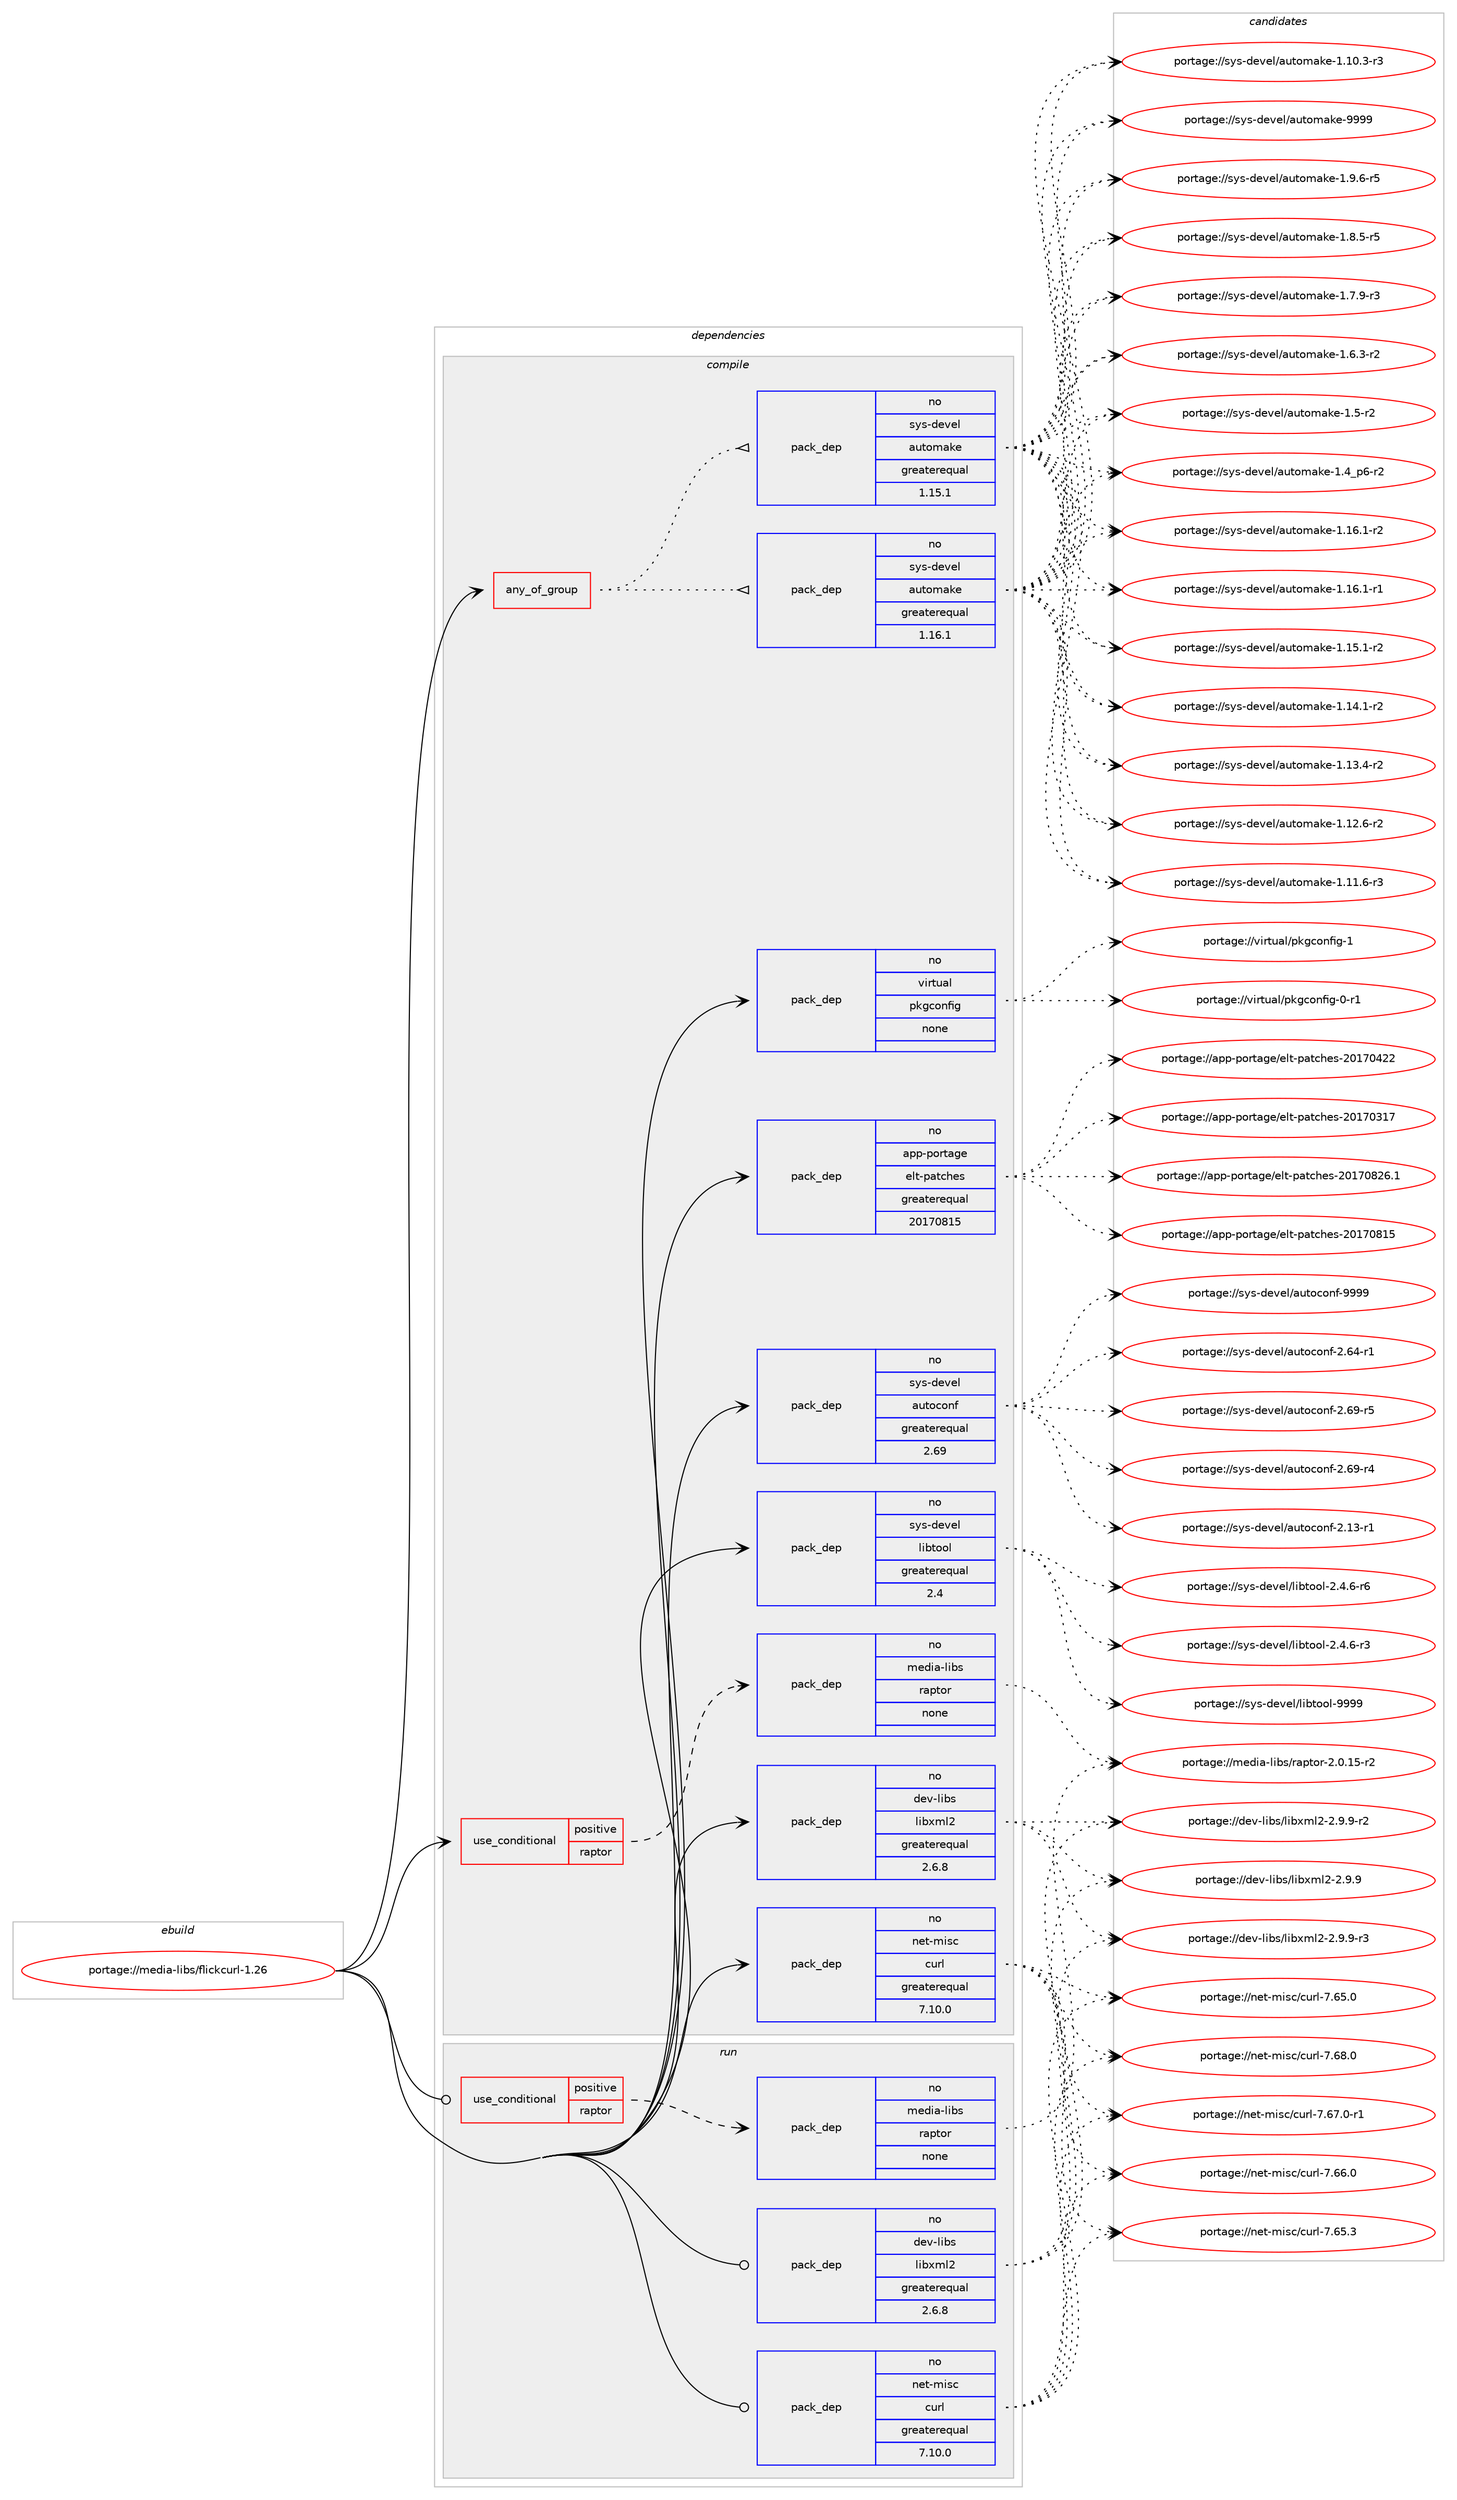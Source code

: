 digraph prolog {

# *************
# Graph options
# *************

newrank=true;
concentrate=true;
compound=true;
graph [rankdir=LR,fontname=Helvetica,fontsize=10,ranksep=1.5];#, ranksep=2.5, nodesep=0.2];
edge  [arrowhead=vee];
node  [fontname=Helvetica,fontsize=10];

# **********
# The ebuild
# **********

subgraph cluster_leftcol {
color=gray;
label=<<i>ebuild</i>>;
id [label="portage://media-libs/flickcurl-1.26", color=red, width=4, href="../media-libs/flickcurl-1.26.svg"];
}

# ****************
# The dependencies
# ****************

subgraph cluster_midcol {
color=gray;
label=<<i>dependencies</i>>;
subgraph cluster_compile {
fillcolor="#eeeeee";
style=filled;
label=<<i>compile</i>>;
subgraph any3172 {
dependency215051 [label=<<TABLE BORDER="0" CELLBORDER="1" CELLSPACING="0" CELLPADDING="4"><TR><TD CELLPADDING="10">any_of_group</TD></TR></TABLE>>, shape=none, color=red];subgraph pack162356 {
dependency215052 [label=<<TABLE BORDER="0" CELLBORDER="1" CELLSPACING="0" CELLPADDING="4" WIDTH="220"><TR><TD ROWSPAN="6" CELLPADDING="30">pack_dep</TD></TR><TR><TD WIDTH="110">no</TD></TR><TR><TD>sys-devel</TD></TR><TR><TD>automake</TD></TR><TR><TD>greaterequal</TD></TR><TR><TD>1.16.1</TD></TR></TABLE>>, shape=none, color=blue];
}
dependency215051:e -> dependency215052:w [weight=20,style="dotted",arrowhead="oinv"];
subgraph pack162357 {
dependency215053 [label=<<TABLE BORDER="0" CELLBORDER="1" CELLSPACING="0" CELLPADDING="4" WIDTH="220"><TR><TD ROWSPAN="6" CELLPADDING="30">pack_dep</TD></TR><TR><TD WIDTH="110">no</TD></TR><TR><TD>sys-devel</TD></TR><TR><TD>automake</TD></TR><TR><TD>greaterequal</TD></TR><TR><TD>1.15.1</TD></TR></TABLE>>, shape=none, color=blue];
}
dependency215051:e -> dependency215053:w [weight=20,style="dotted",arrowhead="oinv"];
}
id:e -> dependency215051:w [weight=20,style="solid",arrowhead="vee"];
subgraph cond49355 {
dependency215054 [label=<<TABLE BORDER="0" CELLBORDER="1" CELLSPACING="0" CELLPADDING="4"><TR><TD ROWSPAN="3" CELLPADDING="10">use_conditional</TD></TR><TR><TD>positive</TD></TR><TR><TD>raptor</TD></TR></TABLE>>, shape=none, color=red];
subgraph pack162358 {
dependency215055 [label=<<TABLE BORDER="0" CELLBORDER="1" CELLSPACING="0" CELLPADDING="4" WIDTH="220"><TR><TD ROWSPAN="6" CELLPADDING="30">pack_dep</TD></TR><TR><TD WIDTH="110">no</TD></TR><TR><TD>media-libs</TD></TR><TR><TD>raptor</TD></TR><TR><TD>none</TD></TR><TR><TD></TD></TR></TABLE>>, shape=none, color=blue];
}
dependency215054:e -> dependency215055:w [weight=20,style="dashed",arrowhead="vee"];
}
id:e -> dependency215054:w [weight=20,style="solid",arrowhead="vee"];
subgraph pack162359 {
dependency215056 [label=<<TABLE BORDER="0" CELLBORDER="1" CELLSPACING="0" CELLPADDING="4" WIDTH="220"><TR><TD ROWSPAN="6" CELLPADDING="30">pack_dep</TD></TR><TR><TD WIDTH="110">no</TD></TR><TR><TD>app-portage</TD></TR><TR><TD>elt-patches</TD></TR><TR><TD>greaterequal</TD></TR><TR><TD>20170815</TD></TR></TABLE>>, shape=none, color=blue];
}
id:e -> dependency215056:w [weight=20,style="solid",arrowhead="vee"];
subgraph pack162360 {
dependency215057 [label=<<TABLE BORDER="0" CELLBORDER="1" CELLSPACING="0" CELLPADDING="4" WIDTH="220"><TR><TD ROWSPAN="6" CELLPADDING="30">pack_dep</TD></TR><TR><TD WIDTH="110">no</TD></TR><TR><TD>dev-libs</TD></TR><TR><TD>libxml2</TD></TR><TR><TD>greaterequal</TD></TR><TR><TD>2.6.8</TD></TR></TABLE>>, shape=none, color=blue];
}
id:e -> dependency215057:w [weight=20,style="solid",arrowhead="vee"];
subgraph pack162361 {
dependency215058 [label=<<TABLE BORDER="0" CELLBORDER="1" CELLSPACING="0" CELLPADDING="4" WIDTH="220"><TR><TD ROWSPAN="6" CELLPADDING="30">pack_dep</TD></TR><TR><TD WIDTH="110">no</TD></TR><TR><TD>net-misc</TD></TR><TR><TD>curl</TD></TR><TR><TD>greaterequal</TD></TR><TR><TD>7.10.0</TD></TR></TABLE>>, shape=none, color=blue];
}
id:e -> dependency215058:w [weight=20,style="solid",arrowhead="vee"];
subgraph pack162362 {
dependency215059 [label=<<TABLE BORDER="0" CELLBORDER="1" CELLSPACING="0" CELLPADDING="4" WIDTH="220"><TR><TD ROWSPAN="6" CELLPADDING="30">pack_dep</TD></TR><TR><TD WIDTH="110">no</TD></TR><TR><TD>sys-devel</TD></TR><TR><TD>autoconf</TD></TR><TR><TD>greaterequal</TD></TR><TR><TD>2.69</TD></TR></TABLE>>, shape=none, color=blue];
}
id:e -> dependency215059:w [weight=20,style="solid",arrowhead="vee"];
subgraph pack162363 {
dependency215060 [label=<<TABLE BORDER="0" CELLBORDER="1" CELLSPACING="0" CELLPADDING="4" WIDTH="220"><TR><TD ROWSPAN="6" CELLPADDING="30">pack_dep</TD></TR><TR><TD WIDTH="110">no</TD></TR><TR><TD>sys-devel</TD></TR><TR><TD>libtool</TD></TR><TR><TD>greaterequal</TD></TR><TR><TD>2.4</TD></TR></TABLE>>, shape=none, color=blue];
}
id:e -> dependency215060:w [weight=20,style="solid",arrowhead="vee"];
subgraph pack162364 {
dependency215061 [label=<<TABLE BORDER="0" CELLBORDER="1" CELLSPACING="0" CELLPADDING="4" WIDTH="220"><TR><TD ROWSPAN="6" CELLPADDING="30">pack_dep</TD></TR><TR><TD WIDTH="110">no</TD></TR><TR><TD>virtual</TD></TR><TR><TD>pkgconfig</TD></TR><TR><TD>none</TD></TR><TR><TD></TD></TR></TABLE>>, shape=none, color=blue];
}
id:e -> dependency215061:w [weight=20,style="solid",arrowhead="vee"];
}
subgraph cluster_compileandrun {
fillcolor="#eeeeee";
style=filled;
label=<<i>compile and run</i>>;
}
subgraph cluster_run {
fillcolor="#eeeeee";
style=filled;
label=<<i>run</i>>;
subgraph cond49356 {
dependency215062 [label=<<TABLE BORDER="0" CELLBORDER="1" CELLSPACING="0" CELLPADDING="4"><TR><TD ROWSPAN="3" CELLPADDING="10">use_conditional</TD></TR><TR><TD>positive</TD></TR><TR><TD>raptor</TD></TR></TABLE>>, shape=none, color=red];
subgraph pack162365 {
dependency215063 [label=<<TABLE BORDER="0" CELLBORDER="1" CELLSPACING="0" CELLPADDING="4" WIDTH="220"><TR><TD ROWSPAN="6" CELLPADDING="30">pack_dep</TD></TR><TR><TD WIDTH="110">no</TD></TR><TR><TD>media-libs</TD></TR><TR><TD>raptor</TD></TR><TR><TD>none</TD></TR><TR><TD></TD></TR></TABLE>>, shape=none, color=blue];
}
dependency215062:e -> dependency215063:w [weight=20,style="dashed",arrowhead="vee"];
}
id:e -> dependency215062:w [weight=20,style="solid",arrowhead="odot"];
subgraph pack162366 {
dependency215064 [label=<<TABLE BORDER="0" CELLBORDER="1" CELLSPACING="0" CELLPADDING="4" WIDTH="220"><TR><TD ROWSPAN="6" CELLPADDING="30">pack_dep</TD></TR><TR><TD WIDTH="110">no</TD></TR><TR><TD>dev-libs</TD></TR><TR><TD>libxml2</TD></TR><TR><TD>greaterequal</TD></TR><TR><TD>2.6.8</TD></TR></TABLE>>, shape=none, color=blue];
}
id:e -> dependency215064:w [weight=20,style="solid",arrowhead="odot"];
subgraph pack162367 {
dependency215065 [label=<<TABLE BORDER="0" CELLBORDER="1" CELLSPACING="0" CELLPADDING="4" WIDTH="220"><TR><TD ROWSPAN="6" CELLPADDING="30">pack_dep</TD></TR><TR><TD WIDTH="110">no</TD></TR><TR><TD>net-misc</TD></TR><TR><TD>curl</TD></TR><TR><TD>greaterequal</TD></TR><TR><TD>7.10.0</TD></TR></TABLE>>, shape=none, color=blue];
}
id:e -> dependency215065:w [weight=20,style="solid",arrowhead="odot"];
}
}

# **************
# The candidates
# **************

subgraph cluster_choices {
rank=same;
color=gray;
label=<<i>candidates</i>>;

subgraph choice162356 {
color=black;
nodesep=1;
choice115121115451001011181011084797117116111109971071014557575757 [label="portage://sys-devel/automake-9999", color=red, width=4,href="../sys-devel/automake-9999.svg"];
choice115121115451001011181011084797117116111109971071014549465746544511453 [label="portage://sys-devel/automake-1.9.6-r5", color=red, width=4,href="../sys-devel/automake-1.9.6-r5.svg"];
choice115121115451001011181011084797117116111109971071014549465646534511453 [label="portage://sys-devel/automake-1.8.5-r5", color=red, width=4,href="../sys-devel/automake-1.8.5-r5.svg"];
choice115121115451001011181011084797117116111109971071014549465546574511451 [label="portage://sys-devel/automake-1.7.9-r3", color=red, width=4,href="../sys-devel/automake-1.7.9-r3.svg"];
choice115121115451001011181011084797117116111109971071014549465446514511450 [label="portage://sys-devel/automake-1.6.3-r2", color=red, width=4,href="../sys-devel/automake-1.6.3-r2.svg"];
choice11512111545100101118101108479711711611110997107101454946534511450 [label="portage://sys-devel/automake-1.5-r2", color=red, width=4,href="../sys-devel/automake-1.5-r2.svg"];
choice115121115451001011181011084797117116111109971071014549465295112544511450 [label="portage://sys-devel/automake-1.4_p6-r2", color=red, width=4,href="../sys-devel/automake-1.4_p6-r2.svg"];
choice11512111545100101118101108479711711611110997107101454946495446494511450 [label="portage://sys-devel/automake-1.16.1-r2", color=red, width=4,href="../sys-devel/automake-1.16.1-r2.svg"];
choice11512111545100101118101108479711711611110997107101454946495446494511449 [label="portage://sys-devel/automake-1.16.1-r1", color=red, width=4,href="../sys-devel/automake-1.16.1-r1.svg"];
choice11512111545100101118101108479711711611110997107101454946495346494511450 [label="portage://sys-devel/automake-1.15.1-r2", color=red, width=4,href="../sys-devel/automake-1.15.1-r2.svg"];
choice11512111545100101118101108479711711611110997107101454946495246494511450 [label="portage://sys-devel/automake-1.14.1-r2", color=red, width=4,href="../sys-devel/automake-1.14.1-r2.svg"];
choice11512111545100101118101108479711711611110997107101454946495146524511450 [label="portage://sys-devel/automake-1.13.4-r2", color=red, width=4,href="../sys-devel/automake-1.13.4-r2.svg"];
choice11512111545100101118101108479711711611110997107101454946495046544511450 [label="portage://sys-devel/automake-1.12.6-r2", color=red, width=4,href="../sys-devel/automake-1.12.6-r2.svg"];
choice11512111545100101118101108479711711611110997107101454946494946544511451 [label="portage://sys-devel/automake-1.11.6-r3", color=red, width=4,href="../sys-devel/automake-1.11.6-r3.svg"];
choice11512111545100101118101108479711711611110997107101454946494846514511451 [label="portage://sys-devel/automake-1.10.3-r3", color=red, width=4,href="../sys-devel/automake-1.10.3-r3.svg"];
dependency215052:e -> choice115121115451001011181011084797117116111109971071014557575757:w [style=dotted,weight="100"];
dependency215052:e -> choice115121115451001011181011084797117116111109971071014549465746544511453:w [style=dotted,weight="100"];
dependency215052:e -> choice115121115451001011181011084797117116111109971071014549465646534511453:w [style=dotted,weight="100"];
dependency215052:e -> choice115121115451001011181011084797117116111109971071014549465546574511451:w [style=dotted,weight="100"];
dependency215052:e -> choice115121115451001011181011084797117116111109971071014549465446514511450:w [style=dotted,weight="100"];
dependency215052:e -> choice11512111545100101118101108479711711611110997107101454946534511450:w [style=dotted,weight="100"];
dependency215052:e -> choice115121115451001011181011084797117116111109971071014549465295112544511450:w [style=dotted,weight="100"];
dependency215052:e -> choice11512111545100101118101108479711711611110997107101454946495446494511450:w [style=dotted,weight="100"];
dependency215052:e -> choice11512111545100101118101108479711711611110997107101454946495446494511449:w [style=dotted,weight="100"];
dependency215052:e -> choice11512111545100101118101108479711711611110997107101454946495346494511450:w [style=dotted,weight="100"];
dependency215052:e -> choice11512111545100101118101108479711711611110997107101454946495246494511450:w [style=dotted,weight="100"];
dependency215052:e -> choice11512111545100101118101108479711711611110997107101454946495146524511450:w [style=dotted,weight="100"];
dependency215052:e -> choice11512111545100101118101108479711711611110997107101454946495046544511450:w [style=dotted,weight="100"];
dependency215052:e -> choice11512111545100101118101108479711711611110997107101454946494946544511451:w [style=dotted,weight="100"];
dependency215052:e -> choice11512111545100101118101108479711711611110997107101454946494846514511451:w [style=dotted,weight="100"];
}
subgraph choice162357 {
color=black;
nodesep=1;
choice115121115451001011181011084797117116111109971071014557575757 [label="portage://sys-devel/automake-9999", color=red, width=4,href="../sys-devel/automake-9999.svg"];
choice115121115451001011181011084797117116111109971071014549465746544511453 [label="portage://sys-devel/automake-1.9.6-r5", color=red, width=4,href="../sys-devel/automake-1.9.6-r5.svg"];
choice115121115451001011181011084797117116111109971071014549465646534511453 [label="portage://sys-devel/automake-1.8.5-r5", color=red, width=4,href="../sys-devel/automake-1.8.5-r5.svg"];
choice115121115451001011181011084797117116111109971071014549465546574511451 [label="portage://sys-devel/automake-1.7.9-r3", color=red, width=4,href="../sys-devel/automake-1.7.9-r3.svg"];
choice115121115451001011181011084797117116111109971071014549465446514511450 [label="portage://sys-devel/automake-1.6.3-r2", color=red, width=4,href="../sys-devel/automake-1.6.3-r2.svg"];
choice11512111545100101118101108479711711611110997107101454946534511450 [label="portage://sys-devel/automake-1.5-r2", color=red, width=4,href="../sys-devel/automake-1.5-r2.svg"];
choice115121115451001011181011084797117116111109971071014549465295112544511450 [label="portage://sys-devel/automake-1.4_p6-r2", color=red, width=4,href="../sys-devel/automake-1.4_p6-r2.svg"];
choice11512111545100101118101108479711711611110997107101454946495446494511450 [label="portage://sys-devel/automake-1.16.1-r2", color=red, width=4,href="../sys-devel/automake-1.16.1-r2.svg"];
choice11512111545100101118101108479711711611110997107101454946495446494511449 [label="portage://sys-devel/automake-1.16.1-r1", color=red, width=4,href="../sys-devel/automake-1.16.1-r1.svg"];
choice11512111545100101118101108479711711611110997107101454946495346494511450 [label="portage://sys-devel/automake-1.15.1-r2", color=red, width=4,href="../sys-devel/automake-1.15.1-r2.svg"];
choice11512111545100101118101108479711711611110997107101454946495246494511450 [label="portage://sys-devel/automake-1.14.1-r2", color=red, width=4,href="../sys-devel/automake-1.14.1-r2.svg"];
choice11512111545100101118101108479711711611110997107101454946495146524511450 [label="portage://sys-devel/automake-1.13.4-r2", color=red, width=4,href="../sys-devel/automake-1.13.4-r2.svg"];
choice11512111545100101118101108479711711611110997107101454946495046544511450 [label="portage://sys-devel/automake-1.12.6-r2", color=red, width=4,href="../sys-devel/automake-1.12.6-r2.svg"];
choice11512111545100101118101108479711711611110997107101454946494946544511451 [label="portage://sys-devel/automake-1.11.6-r3", color=red, width=4,href="../sys-devel/automake-1.11.6-r3.svg"];
choice11512111545100101118101108479711711611110997107101454946494846514511451 [label="portage://sys-devel/automake-1.10.3-r3", color=red, width=4,href="../sys-devel/automake-1.10.3-r3.svg"];
dependency215053:e -> choice115121115451001011181011084797117116111109971071014557575757:w [style=dotted,weight="100"];
dependency215053:e -> choice115121115451001011181011084797117116111109971071014549465746544511453:w [style=dotted,weight="100"];
dependency215053:e -> choice115121115451001011181011084797117116111109971071014549465646534511453:w [style=dotted,weight="100"];
dependency215053:e -> choice115121115451001011181011084797117116111109971071014549465546574511451:w [style=dotted,weight="100"];
dependency215053:e -> choice115121115451001011181011084797117116111109971071014549465446514511450:w [style=dotted,weight="100"];
dependency215053:e -> choice11512111545100101118101108479711711611110997107101454946534511450:w [style=dotted,weight="100"];
dependency215053:e -> choice115121115451001011181011084797117116111109971071014549465295112544511450:w [style=dotted,weight="100"];
dependency215053:e -> choice11512111545100101118101108479711711611110997107101454946495446494511450:w [style=dotted,weight="100"];
dependency215053:e -> choice11512111545100101118101108479711711611110997107101454946495446494511449:w [style=dotted,weight="100"];
dependency215053:e -> choice11512111545100101118101108479711711611110997107101454946495346494511450:w [style=dotted,weight="100"];
dependency215053:e -> choice11512111545100101118101108479711711611110997107101454946495246494511450:w [style=dotted,weight="100"];
dependency215053:e -> choice11512111545100101118101108479711711611110997107101454946495146524511450:w [style=dotted,weight="100"];
dependency215053:e -> choice11512111545100101118101108479711711611110997107101454946495046544511450:w [style=dotted,weight="100"];
dependency215053:e -> choice11512111545100101118101108479711711611110997107101454946494946544511451:w [style=dotted,weight="100"];
dependency215053:e -> choice11512111545100101118101108479711711611110997107101454946494846514511451:w [style=dotted,weight="100"];
}
subgraph choice162358 {
color=black;
nodesep=1;
choice1091011001059745108105981154711497112116111114455046484649534511450 [label="portage://media-libs/raptor-2.0.15-r2", color=red, width=4,href="../media-libs/raptor-2.0.15-r2.svg"];
dependency215055:e -> choice1091011001059745108105981154711497112116111114455046484649534511450:w [style=dotted,weight="100"];
}
subgraph choice162359 {
color=black;
nodesep=1;
choice971121124511211111411697103101471011081164511297116991041011154550484955485650544649 [label="portage://app-portage/elt-patches-20170826.1", color=red, width=4,href="../app-portage/elt-patches-20170826.1.svg"];
choice97112112451121111141169710310147101108116451129711699104101115455048495548564953 [label="portage://app-portage/elt-patches-20170815", color=red, width=4,href="../app-portage/elt-patches-20170815.svg"];
choice97112112451121111141169710310147101108116451129711699104101115455048495548525050 [label="portage://app-portage/elt-patches-20170422", color=red, width=4,href="../app-portage/elt-patches-20170422.svg"];
choice97112112451121111141169710310147101108116451129711699104101115455048495548514955 [label="portage://app-portage/elt-patches-20170317", color=red, width=4,href="../app-portage/elt-patches-20170317.svg"];
dependency215056:e -> choice971121124511211111411697103101471011081164511297116991041011154550484955485650544649:w [style=dotted,weight="100"];
dependency215056:e -> choice97112112451121111141169710310147101108116451129711699104101115455048495548564953:w [style=dotted,weight="100"];
dependency215056:e -> choice97112112451121111141169710310147101108116451129711699104101115455048495548525050:w [style=dotted,weight="100"];
dependency215056:e -> choice97112112451121111141169710310147101108116451129711699104101115455048495548514955:w [style=dotted,weight="100"];
}
subgraph choice162360 {
color=black;
nodesep=1;
choice10010111845108105981154710810598120109108504550465746574511451 [label="portage://dev-libs/libxml2-2.9.9-r3", color=red, width=4,href="../dev-libs/libxml2-2.9.9-r3.svg"];
choice10010111845108105981154710810598120109108504550465746574511450 [label="portage://dev-libs/libxml2-2.9.9-r2", color=red, width=4,href="../dev-libs/libxml2-2.9.9-r2.svg"];
choice1001011184510810598115471081059812010910850455046574657 [label="portage://dev-libs/libxml2-2.9.9", color=red, width=4,href="../dev-libs/libxml2-2.9.9.svg"];
dependency215057:e -> choice10010111845108105981154710810598120109108504550465746574511451:w [style=dotted,weight="100"];
dependency215057:e -> choice10010111845108105981154710810598120109108504550465746574511450:w [style=dotted,weight="100"];
dependency215057:e -> choice1001011184510810598115471081059812010910850455046574657:w [style=dotted,weight="100"];
}
subgraph choice162361 {
color=black;
nodesep=1;
choice1101011164510910511599479911711410845554654564648 [label="portage://net-misc/curl-7.68.0", color=red, width=4,href="../net-misc/curl-7.68.0.svg"];
choice11010111645109105115994799117114108455546545546484511449 [label="portage://net-misc/curl-7.67.0-r1", color=red, width=4,href="../net-misc/curl-7.67.0-r1.svg"];
choice1101011164510910511599479911711410845554654544648 [label="portage://net-misc/curl-7.66.0", color=red, width=4,href="../net-misc/curl-7.66.0.svg"];
choice1101011164510910511599479911711410845554654534651 [label="portage://net-misc/curl-7.65.3", color=red, width=4,href="../net-misc/curl-7.65.3.svg"];
choice1101011164510910511599479911711410845554654534648 [label="portage://net-misc/curl-7.65.0", color=red, width=4,href="../net-misc/curl-7.65.0.svg"];
dependency215058:e -> choice1101011164510910511599479911711410845554654564648:w [style=dotted,weight="100"];
dependency215058:e -> choice11010111645109105115994799117114108455546545546484511449:w [style=dotted,weight="100"];
dependency215058:e -> choice1101011164510910511599479911711410845554654544648:w [style=dotted,weight="100"];
dependency215058:e -> choice1101011164510910511599479911711410845554654534651:w [style=dotted,weight="100"];
dependency215058:e -> choice1101011164510910511599479911711410845554654534648:w [style=dotted,weight="100"];
}
subgraph choice162362 {
color=black;
nodesep=1;
choice115121115451001011181011084797117116111991111101024557575757 [label="portage://sys-devel/autoconf-9999", color=red, width=4,href="../sys-devel/autoconf-9999.svg"];
choice1151211154510010111810110847971171161119911111010245504654574511453 [label="portage://sys-devel/autoconf-2.69-r5", color=red, width=4,href="../sys-devel/autoconf-2.69-r5.svg"];
choice1151211154510010111810110847971171161119911111010245504654574511452 [label="portage://sys-devel/autoconf-2.69-r4", color=red, width=4,href="../sys-devel/autoconf-2.69-r4.svg"];
choice1151211154510010111810110847971171161119911111010245504654524511449 [label="portage://sys-devel/autoconf-2.64-r1", color=red, width=4,href="../sys-devel/autoconf-2.64-r1.svg"];
choice1151211154510010111810110847971171161119911111010245504649514511449 [label="portage://sys-devel/autoconf-2.13-r1", color=red, width=4,href="../sys-devel/autoconf-2.13-r1.svg"];
dependency215059:e -> choice115121115451001011181011084797117116111991111101024557575757:w [style=dotted,weight="100"];
dependency215059:e -> choice1151211154510010111810110847971171161119911111010245504654574511453:w [style=dotted,weight="100"];
dependency215059:e -> choice1151211154510010111810110847971171161119911111010245504654574511452:w [style=dotted,weight="100"];
dependency215059:e -> choice1151211154510010111810110847971171161119911111010245504654524511449:w [style=dotted,weight="100"];
dependency215059:e -> choice1151211154510010111810110847971171161119911111010245504649514511449:w [style=dotted,weight="100"];
}
subgraph choice162363 {
color=black;
nodesep=1;
choice1151211154510010111810110847108105981161111111084557575757 [label="portage://sys-devel/libtool-9999", color=red, width=4,href="../sys-devel/libtool-9999.svg"];
choice1151211154510010111810110847108105981161111111084550465246544511454 [label="portage://sys-devel/libtool-2.4.6-r6", color=red, width=4,href="../sys-devel/libtool-2.4.6-r6.svg"];
choice1151211154510010111810110847108105981161111111084550465246544511451 [label="portage://sys-devel/libtool-2.4.6-r3", color=red, width=4,href="../sys-devel/libtool-2.4.6-r3.svg"];
dependency215060:e -> choice1151211154510010111810110847108105981161111111084557575757:w [style=dotted,weight="100"];
dependency215060:e -> choice1151211154510010111810110847108105981161111111084550465246544511454:w [style=dotted,weight="100"];
dependency215060:e -> choice1151211154510010111810110847108105981161111111084550465246544511451:w [style=dotted,weight="100"];
}
subgraph choice162364 {
color=black;
nodesep=1;
choice1181051141161179710847112107103991111101021051034549 [label="portage://virtual/pkgconfig-1", color=red, width=4,href="../virtual/pkgconfig-1.svg"];
choice11810511411611797108471121071039911111010210510345484511449 [label="portage://virtual/pkgconfig-0-r1", color=red, width=4,href="../virtual/pkgconfig-0-r1.svg"];
dependency215061:e -> choice1181051141161179710847112107103991111101021051034549:w [style=dotted,weight="100"];
dependency215061:e -> choice11810511411611797108471121071039911111010210510345484511449:w [style=dotted,weight="100"];
}
subgraph choice162365 {
color=black;
nodesep=1;
choice1091011001059745108105981154711497112116111114455046484649534511450 [label="portage://media-libs/raptor-2.0.15-r2", color=red, width=4,href="../media-libs/raptor-2.0.15-r2.svg"];
dependency215063:e -> choice1091011001059745108105981154711497112116111114455046484649534511450:w [style=dotted,weight="100"];
}
subgraph choice162366 {
color=black;
nodesep=1;
choice10010111845108105981154710810598120109108504550465746574511451 [label="portage://dev-libs/libxml2-2.9.9-r3", color=red, width=4,href="../dev-libs/libxml2-2.9.9-r3.svg"];
choice10010111845108105981154710810598120109108504550465746574511450 [label="portage://dev-libs/libxml2-2.9.9-r2", color=red, width=4,href="../dev-libs/libxml2-2.9.9-r2.svg"];
choice1001011184510810598115471081059812010910850455046574657 [label="portage://dev-libs/libxml2-2.9.9", color=red, width=4,href="../dev-libs/libxml2-2.9.9.svg"];
dependency215064:e -> choice10010111845108105981154710810598120109108504550465746574511451:w [style=dotted,weight="100"];
dependency215064:e -> choice10010111845108105981154710810598120109108504550465746574511450:w [style=dotted,weight="100"];
dependency215064:e -> choice1001011184510810598115471081059812010910850455046574657:w [style=dotted,weight="100"];
}
subgraph choice162367 {
color=black;
nodesep=1;
choice1101011164510910511599479911711410845554654564648 [label="portage://net-misc/curl-7.68.0", color=red, width=4,href="../net-misc/curl-7.68.0.svg"];
choice11010111645109105115994799117114108455546545546484511449 [label="portage://net-misc/curl-7.67.0-r1", color=red, width=4,href="../net-misc/curl-7.67.0-r1.svg"];
choice1101011164510910511599479911711410845554654544648 [label="portage://net-misc/curl-7.66.0", color=red, width=4,href="../net-misc/curl-7.66.0.svg"];
choice1101011164510910511599479911711410845554654534651 [label="portage://net-misc/curl-7.65.3", color=red, width=4,href="../net-misc/curl-7.65.3.svg"];
choice1101011164510910511599479911711410845554654534648 [label="portage://net-misc/curl-7.65.0", color=red, width=4,href="../net-misc/curl-7.65.0.svg"];
dependency215065:e -> choice1101011164510910511599479911711410845554654564648:w [style=dotted,weight="100"];
dependency215065:e -> choice11010111645109105115994799117114108455546545546484511449:w [style=dotted,weight="100"];
dependency215065:e -> choice1101011164510910511599479911711410845554654544648:w [style=dotted,weight="100"];
dependency215065:e -> choice1101011164510910511599479911711410845554654534651:w [style=dotted,weight="100"];
dependency215065:e -> choice1101011164510910511599479911711410845554654534648:w [style=dotted,weight="100"];
}
}

}
